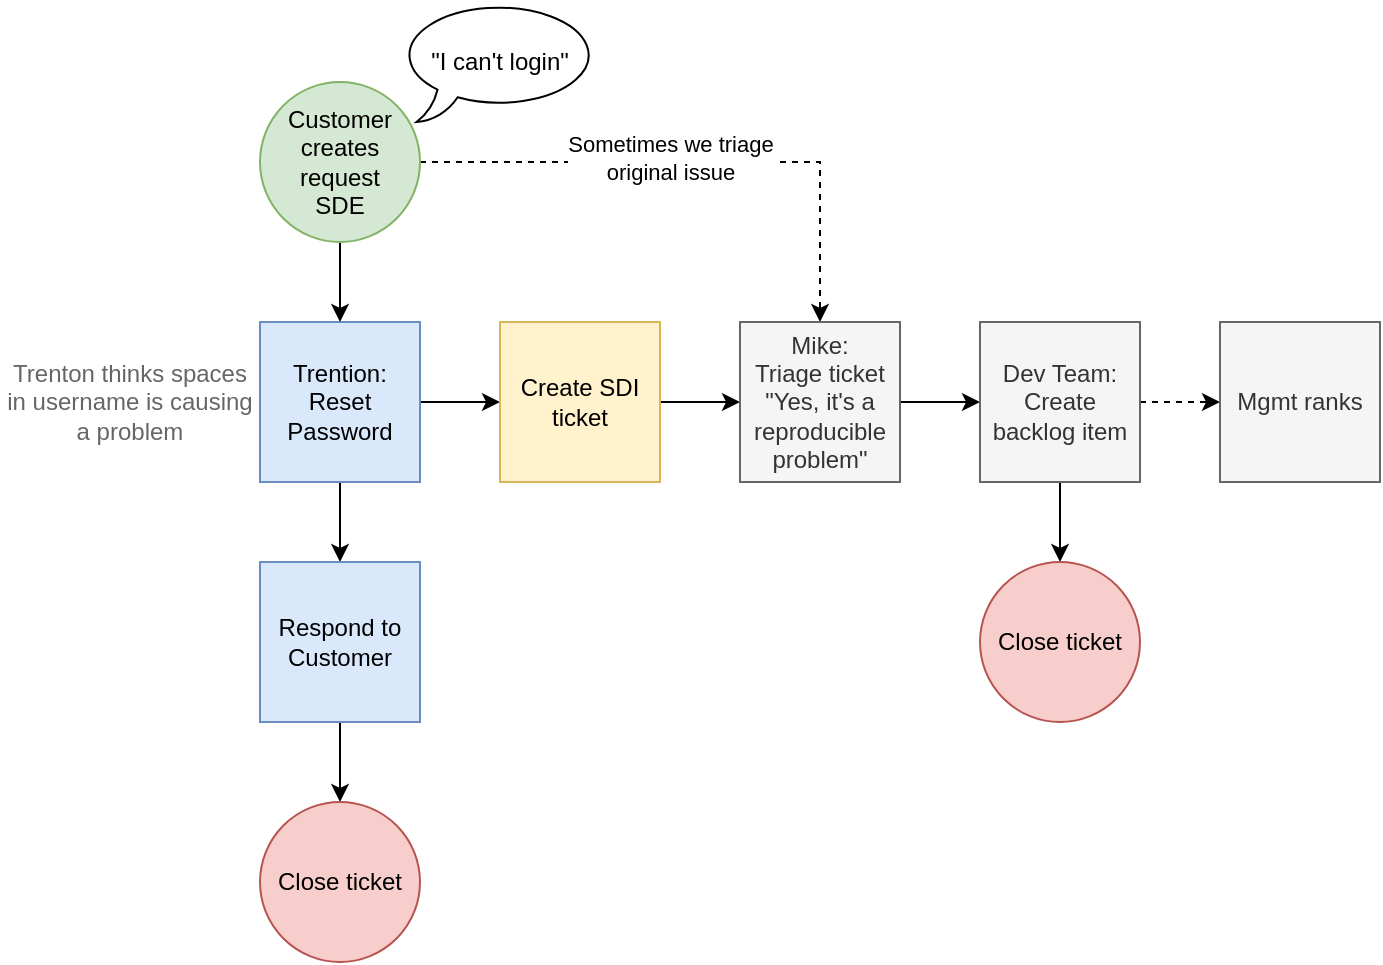 <mxfile version="15.0.3" type="github">
  <diagram id="-Xvk1kDkfuCNeJRQ5bB8" name="Page-1">
    <mxGraphModel dx="872" dy="716" grid="1" gridSize="10" guides="1" tooltips="1" connect="1" arrows="1" fold="1" page="1" pageScale="1" pageWidth="850" pageHeight="1100" math="0" shadow="0">
      <root>
        <mxCell id="0" />
        <mxCell id="1" parent="0" />
        <mxCell id="V00p30u9__0bo1_BE7uq-6" style="edgeStyle=orthogonalEdgeStyle;rounded=0;orthogonalLoop=1;jettySize=auto;html=1;entryX=0.5;entryY=0;entryDx=0;entryDy=0;" edge="1" parent="1" source="V00p30u9__0bo1_BE7uq-1" target="V00p30u9__0bo1_BE7uq-5">
          <mxGeometry relative="1" as="geometry" />
        </mxCell>
        <mxCell id="V00p30u9__0bo1_BE7uq-12" style="edgeStyle=orthogonalEdgeStyle;rounded=0;orthogonalLoop=1;jettySize=auto;html=1;entryX=0;entryY=0.5;entryDx=0;entryDy=0;" edge="1" parent="1" source="V00p30u9__0bo1_BE7uq-1" target="V00p30u9__0bo1_BE7uq-11">
          <mxGeometry relative="1" as="geometry" />
        </mxCell>
        <mxCell id="V00p30u9__0bo1_BE7uq-1" value="Trention:&lt;br&gt;Reset Password" style="whiteSpace=wrap;html=1;aspect=fixed;fillColor=#dae8fc;strokeColor=#6c8ebf;" vertex="1" parent="1">
          <mxGeometry x="160" y="160" width="80" height="80" as="geometry" />
        </mxCell>
        <mxCell id="V00p30u9__0bo1_BE7uq-4" style="edgeStyle=orthogonalEdgeStyle;rounded=0;orthogonalLoop=1;jettySize=auto;html=1;" edge="1" parent="1" source="V00p30u9__0bo1_BE7uq-2" target="V00p30u9__0bo1_BE7uq-1">
          <mxGeometry relative="1" as="geometry" />
        </mxCell>
        <mxCell id="V00p30u9__0bo1_BE7uq-20" style="edgeStyle=orthogonalEdgeStyle;rounded=0;orthogonalLoop=1;jettySize=auto;html=1;dashed=1;" edge="1" parent="1" source="V00p30u9__0bo1_BE7uq-2" target="V00p30u9__0bo1_BE7uq-13">
          <mxGeometry relative="1" as="geometry" />
        </mxCell>
        <mxCell id="V00p30u9__0bo1_BE7uq-21" value="Sometimes we triage &lt;br&gt;original issue" style="edgeLabel;html=1;align=center;verticalAlign=middle;resizable=0;points=[];" vertex="1" connectable="0" parent="V00p30u9__0bo1_BE7uq-20">
          <mxGeometry x="-0.107" y="2" relative="1" as="geometry">
            <mxPoint as="offset" />
          </mxGeometry>
        </mxCell>
        <mxCell id="V00p30u9__0bo1_BE7uq-2" value="Customer creates request &lt;br&gt;SDE" style="ellipse;whiteSpace=wrap;html=1;aspect=fixed;fillColor=#d5e8d4;strokeColor=#82b366;" vertex="1" parent="1">
          <mxGeometry x="160" y="40" width="80" height="80" as="geometry" />
        </mxCell>
        <mxCell id="V00p30u9__0bo1_BE7uq-3" value="&quot;I can&#39;t login&quot;" style="whiteSpace=wrap;html=1;shape=mxgraph.basic.oval_callout" vertex="1" parent="1">
          <mxGeometry x="230" width="100" height="60" as="geometry" />
        </mxCell>
        <mxCell id="V00p30u9__0bo1_BE7uq-8" style="edgeStyle=orthogonalEdgeStyle;rounded=0;orthogonalLoop=1;jettySize=auto;html=1;entryX=0.5;entryY=0;entryDx=0;entryDy=0;" edge="1" parent="1" source="V00p30u9__0bo1_BE7uq-5" target="V00p30u9__0bo1_BE7uq-7">
          <mxGeometry relative="1" as="geometry" />
        </mxCell>
        <mxCell id="V00p30u9__0bo1_BE7uq-5" value="Respond to Customer" style="whiteSpace=wrap;html=1;aspect=fixed;fillColor=#dae8fc;strokeColor=#6c8ebf;" vertex="1" parent="1">
          <mxGeometry x="160" y="280" width="80" height="80" as="geometry" />
        </mxCell>
        <mxCell id="V00p30u9__0bo1_BE7uq-7" value="Close ticket" style="ellipse;whiteSpace=wrap;html=1;aspect=fixed;fillColor=#f8cecc;strokeColor=#b85450;" vertex="1" parent="1">
          <mxGeometry x="160" y="400" width="80" height="80" as="geometry" />
        </mxCell>
        <mxCell id="V00p30u9__0bo1_BE7uq-10" value="&lt;font style=&quot;font-size: 12px&quot;&gt;&lt;span style=&quot;color: rgb(102 , 102 , 102) ; text-align: right&quot;&gt;Trenton thinks spaces&lt;/span&gt;&lt;br style=&quot;color: rgb(102 , 102 , 102) ; text-align: right&quot;&gt;&lt;span style=&quot;color: rgb(102 , 102 , 102) ; text-align: right&quot;&gt;in username is causing&lt;/span&gt;&lt;br style=&quot;color: rgb(102 , 102 , 102) ; text-align: right&quot;&gt;&lt;span style=&quot;color: rgb(102 , 102 , 102) ; text-align: right&quot;&gt;a problem&lt;/span&gt;&lt;/font&gt;" style="text;html=1;strokeColor=none;fillColor=none;align=center;verticalAlign=middle;whiteSpace=wrap;rounded=0;" vertex="1" parent="1">
          <mxGeometry x="30" y="165" width="130" height="70" as="geometry" />
        </mxCell>
        <mxCell id="V00p30u9__0bo1_BE7uq-14" value="" style="edgeStyle=orthogonalEdgeStyle;rounded=0;orthogonalLoop=1;jettySize=auto;html=1;" edge="1" parent="1" source="V00p30u9__0bo1_BE7uq-11" target="V00p30u9__0bo1_BE7uq-13">
          <mxGeometry relative="1" as="geometry" />
        </mxCell>
        <mxCell id="V00p30u9__0bo1_BE7uq-11" value="Create SDI ticket" style="whiteSpace=wrap;html=1;aspect=fixed;fillColor=#fff2cc;strokeColor=#d6b656;" vertex="1" parent="1">
          <mxGeometry x="280" y="160" width="80" height="80" as="geometry" />
        </mxCell>
        <mxCell id="V00p30u9__0bo1_BE7uq-16" value="" style="edgeStyle=orthogonalEdgeStyle;rounded=0;orthogonalLoop=1;jettySize=auto;html=1;" edge="1" parent="1" source="V00p30u9__0bo1_BE7uq-13" target="V00p30u9__0bo1_BE7uq-15">
          <mxGeometry relative="1" as="geometry" />
        </mxCell>
        <mxCell id="V00p30u9__0bo1_BE7uq-13" value="Mike:&lt;br&gt;Triage ticket&lt;br&gt;&quot;Yes, it&#39;s a reproducible problem&quot;" style="whiteSpace=wrap;html=1;aspect=fixed;fillColor=#f5f5f5;strokeColor=#666666;fontColor=#333333;" vertex="1" parent="1">
          <mxGeometry x="400" y="160" width="80" height="80" as="geometry" />
        </mxCell>
        <mxCell id="V00p30u9__0bo1_BE7uq-18" value="" style="edgeStyle=orthogonalEdgeStyle;rounded=0;orthogonalLoop=1;jettySize=auto;html=1;entryX=0.5;entryY=0;entryDx=0;entryDy=0;" edge="1" parent="1" source="V00p30u9__0bo1_BE7uq-15" target="V00p30u9__0bo1_BE7uq-19">
          <mxGeometry relative="1" as="geometry">
            <mxPoint x="560" y="320" as="targetPoint" />
          </mxGeometry>
        </mxCell>
        <mxCell id="V00p30u9__0bo1_BE7uq-23" value="" style="edgeStyle=orthogonalEdgeStyle;rounded=0;orthogonalLoop=1;jettySize=auto;html=1;dashed=1;" edge="1" parent="1" source="V00p30u9__0bo1_BE7uq-15" target="V00p30u9__0bo1_BE7uq-22">
          <mxGeometry relative="1" as="geometry" />
        </mxCell>
        <mxCell id="V00p30u9__0bo1_BE7uq-15" value="Dev Team:&lt;br&gt;Create backlog item" style="whiteSpace=wrap;html=1;aspect=fixed;fillColor=#f5f5f5;strokeColor=#666666;fontColor=#333333;" vertex="1" parent="1">
          <mxGeometry x="520" y="160" width="80" height="80" as="geometry" />
        </mxCell>
        <mxCell id="V00p30u9__0bo1_BE7uq-19" value="Close ticket" style="ellipse;whiteSpace=wrap;html=1;aspect=fixed;fillColor=#f8cecc;strokeColor=#b85450;" vertex="1" parent="1">
          <mxGeometry x="520" y="280" width="80" height="80" as="geometry" />
        </mxCell>
        <mxCell id="V00p30u9__0bo1_BE7uq-22" value="Mgmt ranks" style="whiteSpace=wrap;html=1;aspect=fixed;fillColor=#f5f5f5;strokeColor=#666666;fontColor=#333333;" vertex="1" parent="1">
          <mxGeometry x="640" y="160" width="80" height="80" as="geometry" />
        </mxCell>
      </root>
    </mxGraphModel>
  </diagram>
</mxfile>

